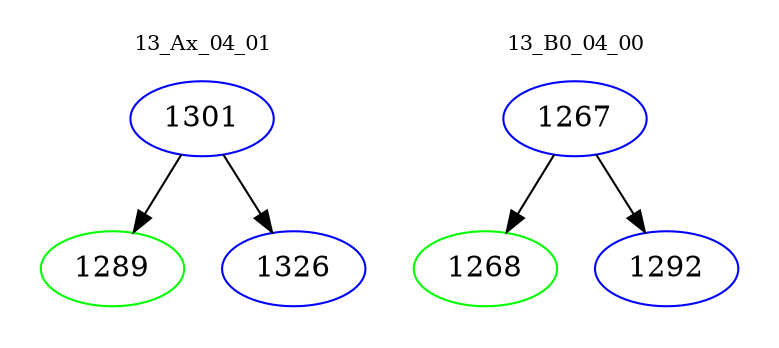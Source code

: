 digraph{
subgraph cluster_0 {
color = white
label = "13_Ax_04_01";
fontsize=10;
T0_1301 [label="1301", color="blue"]
T0_1301 -> T0_1289 [color="black"]
T0_1289 [label="1289", color="green"]
T0_1301 -> T0_1326 [color="black"]
T0_1326 [label="1326", color="blue"]
}
subgraph cluster_1 {
color = white
label = "13_B0_04_00";
fontsize=10;
T1_1267 [label="1267", color="blue"]
T1_1267 -> T1_1268 [color="black"]
T1_1268 [label="1268", color="green"]
T1_1267 -> T1_1292 [color="black"]
T1_1292 [label="1292", color="blue"]
}
}
